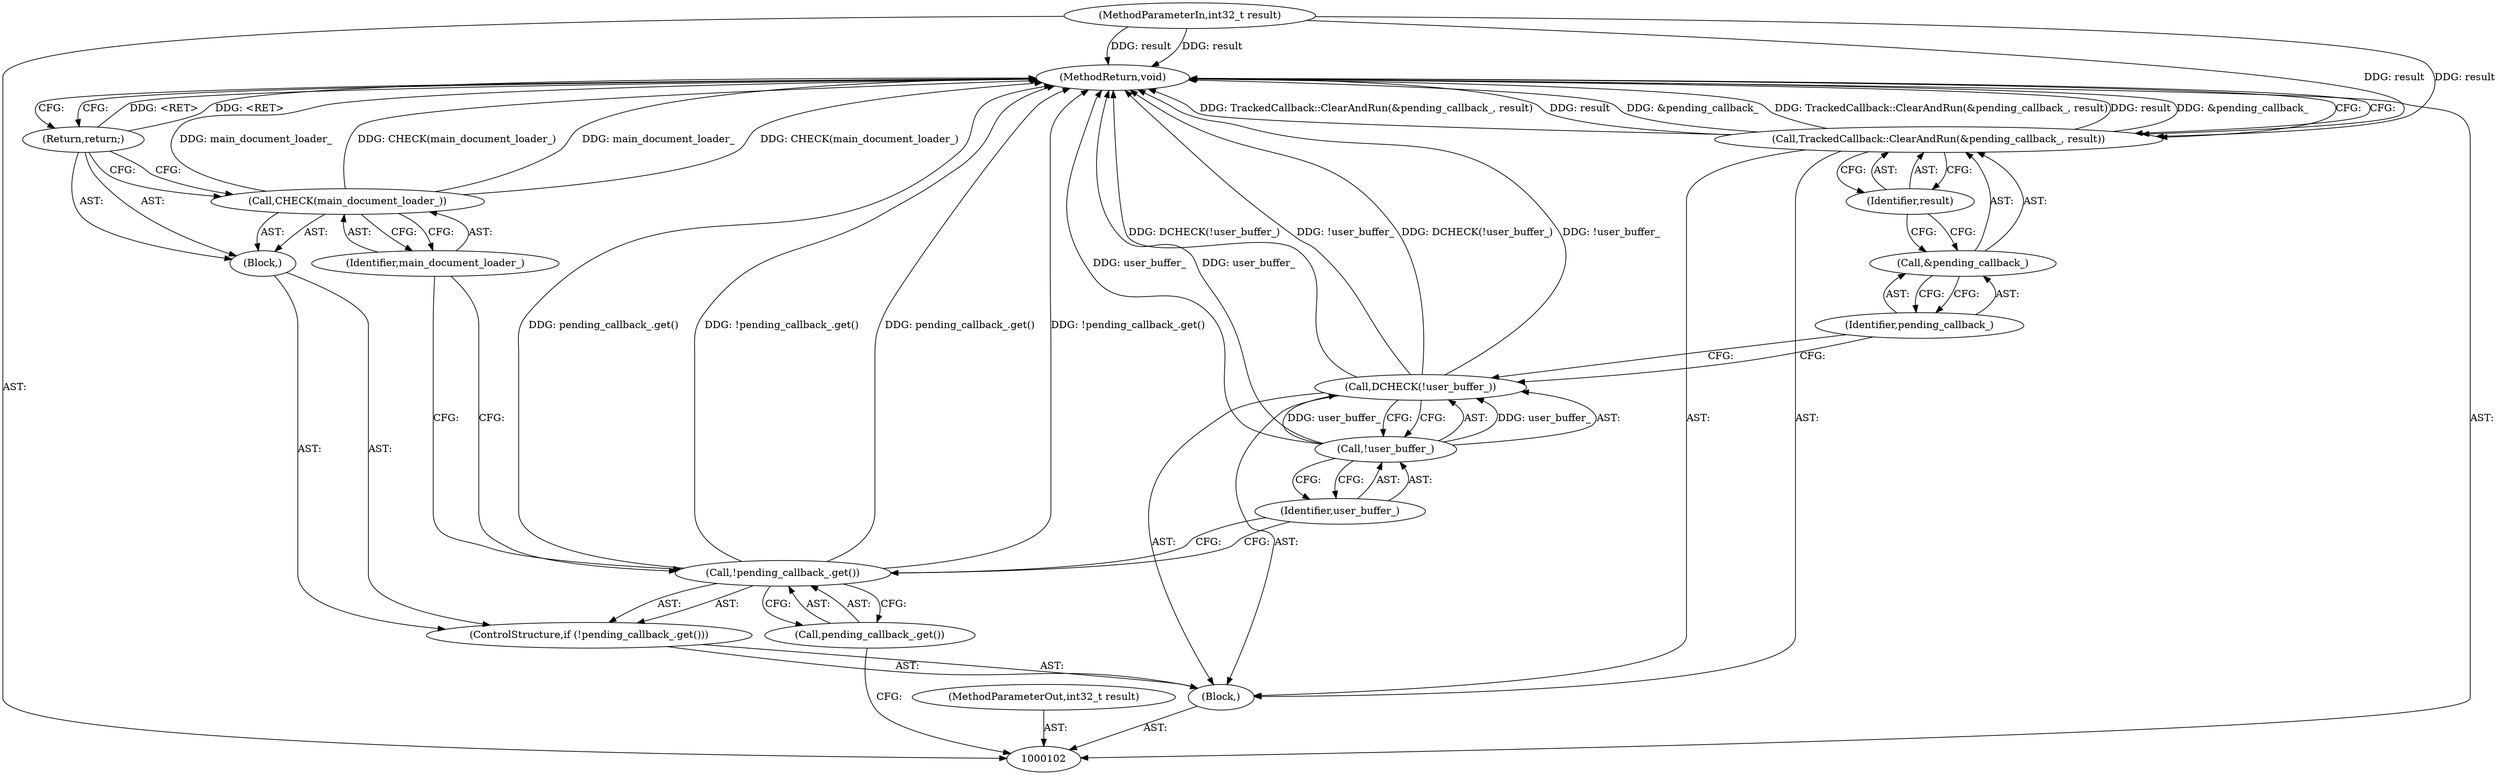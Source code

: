 digraph "0_Chrome_9ce8793d2a8ca2cc0cb3c26fa1ca0eef3d9bc999_0" {
"1000119" [label="(MethodReturn,void)"];
"1000103" [label="(MethodParameterIn,int32_t result)"];
"1000148" [label="(MethodParameterOut,int32_t result)"];
"1000104" [label="(Block,)"];
"1000115" [label="(Call,TrackedCallback::ClearAndRun(&pending_callback_, result))"];
"1000116" [label="(Call,&pending_callback_)"];
"1000117" [label="(Identifier,pending_callback_)"];
"1000118" [label="(Identifier,result)"];
"1000105" [label="(ControlStructure,if (!pending_callback_.get()))"];
"1000108" [label="(Block,)"];
"1000106" [label="(Call,!pending_callback_.get())"];
"1000107" [label="(Call,pending_callback_.get())"];
"1000110" [label="(Identifier,main_document_loader_)"];
"1000109" [label="(Call,CHECK(main_document_loader_))"];
"1000111" [label="(Return,return;)"];
"1000114" [label="(Identifier,user_buffer_)"];
"1000112" [label="(Call,DCHECK(!user_buffer_))"];
"1000113" [label="(Call,!user_buffer_)"];
"1000119" -> "1000102"  [label="AST: "];
"1000119" -> "1000111"  [label="CFG: "];
"1000119" -> "1000115"  [label="CFG: "];
"1000111" -> "1000119"  [label="DDG: <RET>"];
"1000106" -> "1000119"  [label="DDG: pending_callback_.get()"];
"1000106" -> "1000119"  [label="DDG: !pending_callback_.get()"];
"1000113" -> "1000119"  [label="DDG: user_buffer_"];
"1000103" -> "1000119"  [label="DDG: result"];
"1000115" -> "1000119"  [label="DDG: TrackedCallback::ClearAndRun(&pending_callback_, result)"];
"1000115" -> "1000119"  [label="DDG: result"];
"1000115" -> "1000119"  [label="DDG: &pending_callback_"];
"1000112" -> "1000119"  [label="DDG: DCHECK(!user_buffer_)"];
"1000112" -> "1000119"  [label="DDG: !user_buffer_"];
"1000109" -> "1000119"  [label="DDG: main_document_loader_"];
"1000109" -> "1000119"  [label="DDG: CHECK(main_document_loader_)"];
"1000103" -> "1000102"  [label="AST: "];
"1000103" -> "1000119"  [label="DDG: result"];
"1000103" -> "1000115"  [label="DDG: result"];
"1000148" -> "1000102"  [label="AST: "];
"1000104" -> "1000102"  [label="AST: "];
"1000105" -> "1000104"  [label="AST: "];
"1000112" -> "1000104"  [label="AST: "];
"1000115" -> "1000104"  [label="AST: "];
"1000115" -> "1000104"  [label="AST: "];
"1000115" -> "1000118"  [label="CFG: "];
"1000116" -> "1000115"  [label="AST: "];
"1000118" -> "1000115"  [label="AST: "];
"1000119" -> "1000115"  [label="CFG: "];
"1000115" -> "1000119"  [label="DDG: TrackedCallback::ClearAndRun(&pending_callback_, result)"];
"1000115" -> "1000119"  [label="DDG: result"];
"1000115" -> "1000119"  [label="DDG: &pending_callback_"];
"1000103" -> "1000115"  [label="DDG: result"];
"1000116" -> "1000115"  [label="AST: "];
"1000116" -> "1000117"  [label="CFG: "];
"1000117" -> "1000116"  [label="AST: "];
"1000118" -> "1000116"  [label="CFG: "];
"1000117" -> "1000116"  [label="AST: "];
"1000117" -> "1000112"  [label="CFG: "];
"1000116" -> "1000117"  [label="CFG: "];
"1000118" -> "1000115"  [label="AST: "];
"1000118" -> "1000116"  [label="CFG: "];
"1000115" -> "1000118"  [label="CFG: "];
"1000105" -> "1000104"  [label="AST: "];
"1000106" -> "1000105"  [label="AST: "];
"1000108" -> "1000105"  [label="AST: "];
"1000108" -> "1000105"  [label="AST: "];
"1000109" -> "1000108"  [label="AST: "];
"1000111" -> "1000108"  [label="AST: "];
"1000106" -> "1000105"  [label="AST: "];
"1000106" -> "1000107"  [label="CFG: "];
"1000107" -> "1000106"  [label="AST: "];
"1000110" -> "1000106"  [label="CFG: "];
"1000114" -> "1000106"  [label="CFG: "];
"1000106" -> "1000119"  [label="DDG: pending_callback_.get()"];
"1000106" -> "1000119"  [label="DDG: !pending_callback_.get()"];
"1000107" -> "1000106"  [label="AST: "];
"1000107" -> "1000102"  [label="CFG: "];
"1000106" -> "1000107"  [label="CFG: "];
"1000110" -> "1000109"  [label="AST: "];
"1000110" -> "1000106"  [label="CFG: "];
"1000109" -> "1000110"  [label="CFG: "];
"1000109" -> "1000108"  [label="AST: "];
"1000109" -> "1000110"  [label="CFG: "];
"1000110" -> "1000109"  [label="AST: "];
"1000111" -> "1000109"  [label="CFG: "];
"1000109" -> "1000119"  [label="DDG: main_document_loader_"];
"1000109" -> "1000119"  [label="DDG: CHECK(main_document_loader_)"];
"1000111" -> "1000108"  [label="AST: "];
"1000111" -> "1000109"  [label="CFG: "];
"1000119" -> "1000111"  [label="CFG: "];
"1000111" -> "1000119"  [label="DDG: <RET>"];
"1000114" -> "1000113"  [label="AST: "];
"1000114" -> "1000106"  [label="CFG: "];
"1000113" -> "1000114"  [label="CFG: "];
"1000112" -> "1000104"  [label="AST: "];
"1000112" -> "1000113"  [label="CFG: "];
"1000113" -> "1000112"  [label="AST: "];
"1000117" -> "1000112"  [label="CFG: "];
"1000112" -> "1000119"  [label="DDG: DCHECK(!user_buffer_)"];
"1000112" -> "1000119"  [label="DDG: !user_buffer_"];
"1000113" -> "1000112"  [label="DDG: user_buffer_"];
"1000113" -> "1000112"  [label="AST: "];
"1000113" -> "1000114"  [label="CFG: "];
"1000114" -> "1000113"  [label="AST: "];
"1000112" -> "1000113"  [label="CFG: "];
"1000113" -> "1000119"  [label="DDG: user_buffer_"];
"1000113" -> "1000112"  [label="DDG: user_buffer_"];
}
